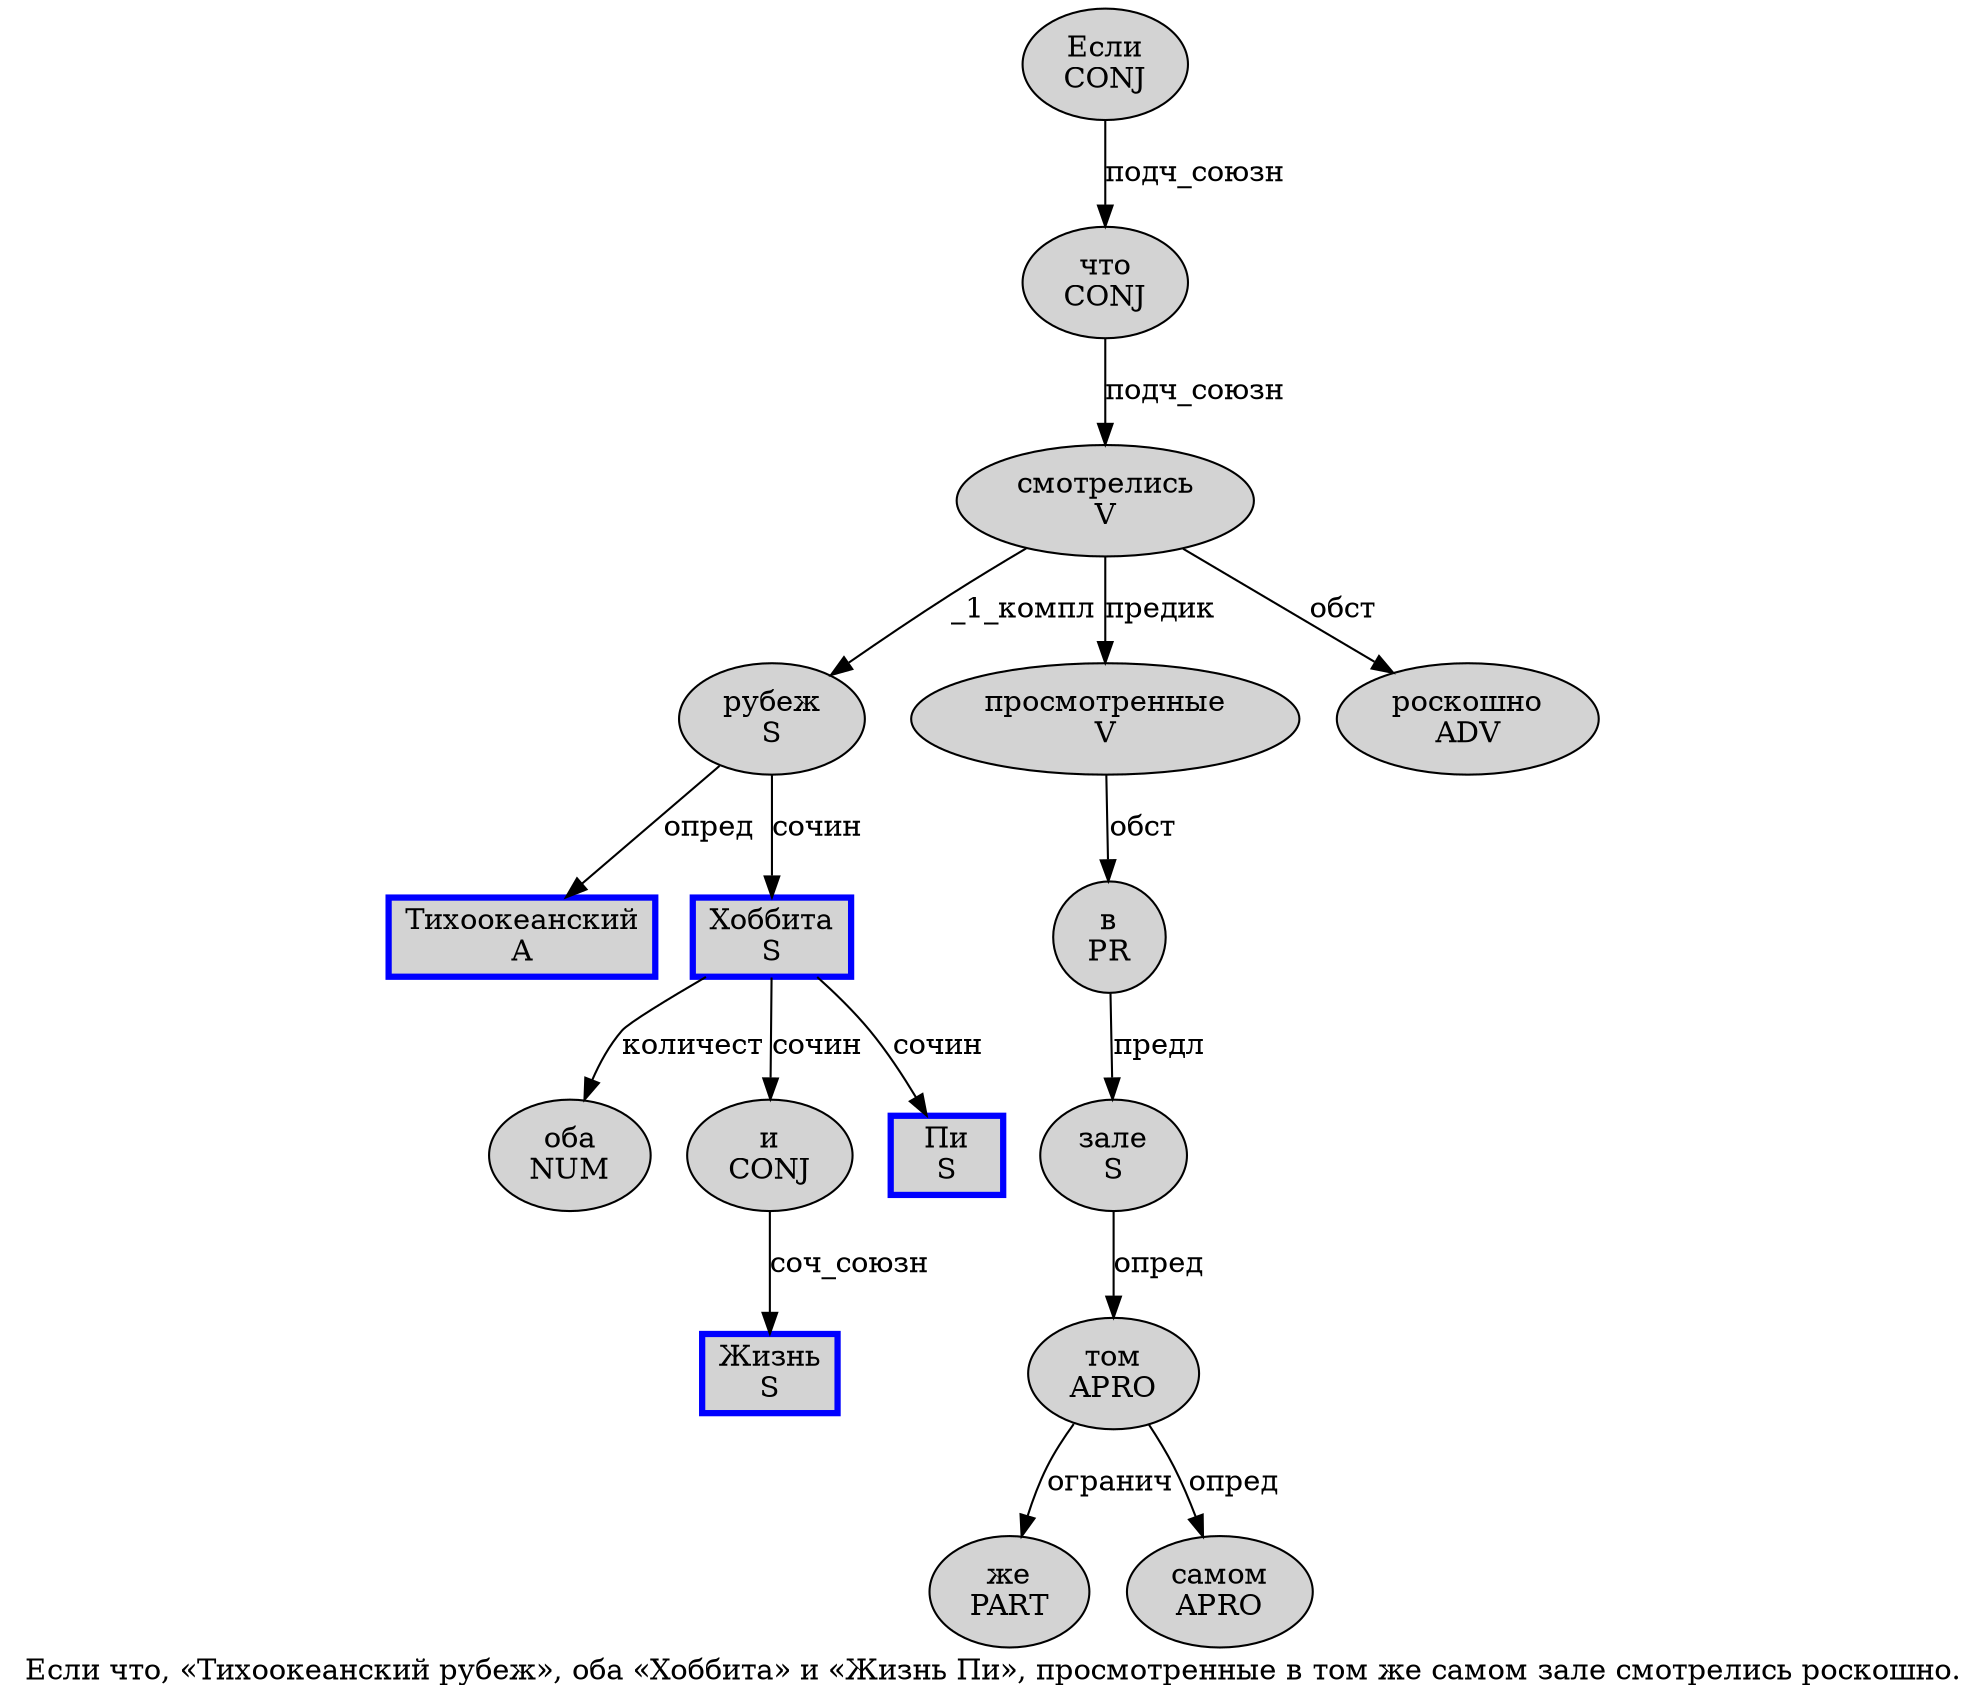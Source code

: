 digraph SENTENCE_4950 {
	graph [label="Если что, «Тихоокеанский рубеж», оба «Хоббита» и «Жизнь Пи», просмотренные в том же самом зале смотрелись роскошно."]
	node [style=filled]
		0 [label="Если
CONJ" color="" fillcolor=lightgray penwidth=1 shape=ellipse]
		1 [label="что
CONJ" color="" fillcolor=lightgray penwidth=1 shape=ellipse]
		4 [label="Тихоокеанский
A" color=blue fillcolor=lightgray penwidth=3 shape=box]
		5 [label="рубеж
S" color="" fillcolor=lightgray penwidth=1 shape=ellipse]
		8 [label="оба
NUM" color="" fillcolor=lightgray penwidth=1 shape=ellipse]
		10 [label="Хоббита
S" color=blue fillcolor=lightgray penwidth=3 shape=box]
		12 [label="и
CONJ" color="" fillcolor=lightgray penwidth=1 shape=ellipse]
		14 [label="Жизнь
S" color=blue fillcolor=lightgray penwidth=3 shape=box]
		15 [label="Пи
S" color=blue fillcolor=lightgray penwidth=3 shape=box]
		18 [label="просмотренные
V" color="" fillcolor=lightgray penwidth=1 shape=ellipse]
		19 [label="в
PR" color="" fillcolor=lightgray penwidth=1 shape=ellipse]
		20 [label="том
APRO" color="" fillcolor=lightgray penwidth=1 shape=ellipse]
		21 [label="же
PART" color="" fillcolor=lightgray penwidth=1 shape=ellipse]
		22 [label="самом
APRO" color="" fillcolor=lightgray penwidth=1 shape=ellipse]
		23 [label="зале
S" color="" fillcolor=lightgray penwidth=1 shape=ellipse]
		24 [label="смотрелись
V" color="" fillcolor=lightgray penwidth=1 shape=ellipse]
		25 [label="роскошно
ADV" color="" fillcolor=lightgray penwidth=1 shape=ellipse]
			12 -> 14 [label="соч_союзн"]
			1 -> 24 [label="подч_союзн"]
			19 -> 23 [label="предл"]
			20 -> 21 [label="огранич"]
			20 -> 22 [label="опред"]
			18 -> 19 [label="обст"]
			10 -> 8 [label="количест"]
			10 -> 12 [label="сочин"]
			10 -> 15 [label="сочин"]
			5 -> 4 [label="опред"]
			5 -> 10 [label="сочин"]
			23 -> 20 [label="опред"]
			0 -> 1 [label="подч_союзн"]
			24 -> 5 [label="_1_компл"]
			24 -> 18 [label="предик"]
			24 -> 25 [label="обст"]
}